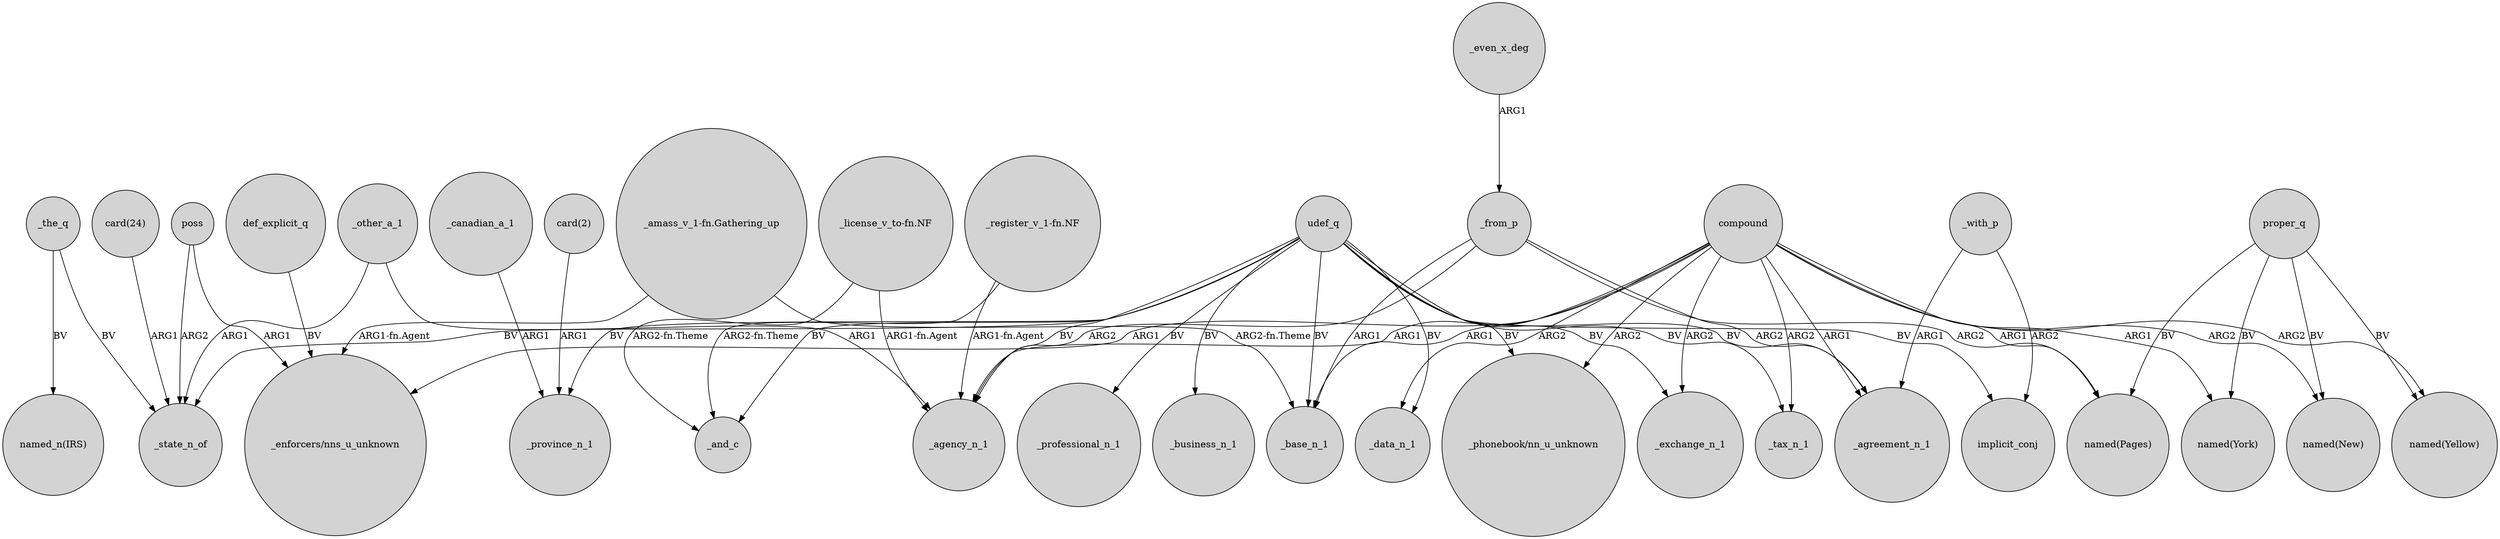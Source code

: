 digraph {
	node [shape=circle style=filled]
	poss -> "_enforcers/nns_u_unknown" [label=ARG1]
	compound -> _agency_n_1 [label=ARG1]
	compound -> "_phonebook/nn_u_unknown" [label=ARG2]
	compound -> "named(New)" [label=ARG2]
	proper_q -> "named(New)" [label=BV]
	proper_q -> "named(Pages)" [label=BV]
	udef_q -> _state_n_of [label=BV]
	_from_p -> "named(Pages)" [label=ARG2]
	poss -> _state_n_of [label=ARG2]
	"_register_v_1-fn.NF" -> _and_c [label="ARG2-fn.Theme"]
	proper_q -> "named(Yellow)" [label=BV]
	compound -> "named(Pages)" [label=ARG1]
	compound -> "_enforcers/nns_u_unknown" [label=ARG1]
	_the_q -> _state_n_of [label=BV]
	"card(2)" -> _province_n_1 [label=ARG1]
	udef_q -> implicit_conj [label=BV]
	udef_q -> _base_n_1 [label=BV]
	compound -> _exchange_n_1 [label=ARG2]
	"_register_v_1-fn.NF" -> _agency_n_1 [label="ARG1-fn.Agent"]
	"_license_v_to-fn.NF" -> _and_c [label="ARG2-fn.Theme"]
	_from_p -> _agreement_n_1 [label=ARG2]
	udef_q -> _tax_n_1 [label=BV]
	udef_q -> _agreement_n_1 [label=BV]
	"_amass_v_1-fn.Gathering_up" -> _base_n_1 [label="ARG2-fn.Theme"]
	udef_q -> _data_n_1 [label=BV]
	compound -> "named(York)" [label=ARG1]
	udef_q -> _province_n_1 [label=BV]
	udef_q -> _professional_n_1 [label=BV]
	compound -> _agreement_n_1 [label=ARG1]
	"_license_v_to-fn.NF" -> _agency_n_1 [label="ARG1-fn.Agent"]
	"card(24)" -> _state_n_of [label=ARG1]
	_other_a_1 -> _state_n_of [label=ARG1]
	udef_q -> _agency_n_1 [label=BV]
	udef_q -> "_phonebook/nn_u_unknown" [label=BV]
	_other_a_1 -> _agency_n_1 [label=ARG1]
	_from_p -> _agency_n_1 [label=ARG2]
	_canadian_a_1 -> _province_n_1 [label=ARG1]
	_with_p -> _agreement_n_1 [label=ARG1]
	_with_p -> implicit_conj [label=ARG2]
	udef_q -> _business_n_1 [label=BV]
	compound -> "named(Yellow)" [label=ARG2]
	_the_q -> "named_n(IRS)" [label=BV]
	_even_x_deg -> _from_p [label=ARG1]
	def_explicit_q -> "_enforcers/nns_u_unknown" [label=BV]
	compound -> _tax_n_1 [label=ARG2]
	"_amass_v_1-fn.Gathering_up" -> "_enforcers/nns_u_unknown" [label="ARG1-fn.Agent"]
	proper_q -> "named(York)" [label=BV]
	udef_q -> _and_c [label=BV]
	udef_q -> _exchange_n_1 [label=BV]
	compound -> _base_n_1 [label=ARG1]
	compound -> _data_n_1 [label=ARG2]
	_from_p -> _base_n_1 [label=ARG1]
}
